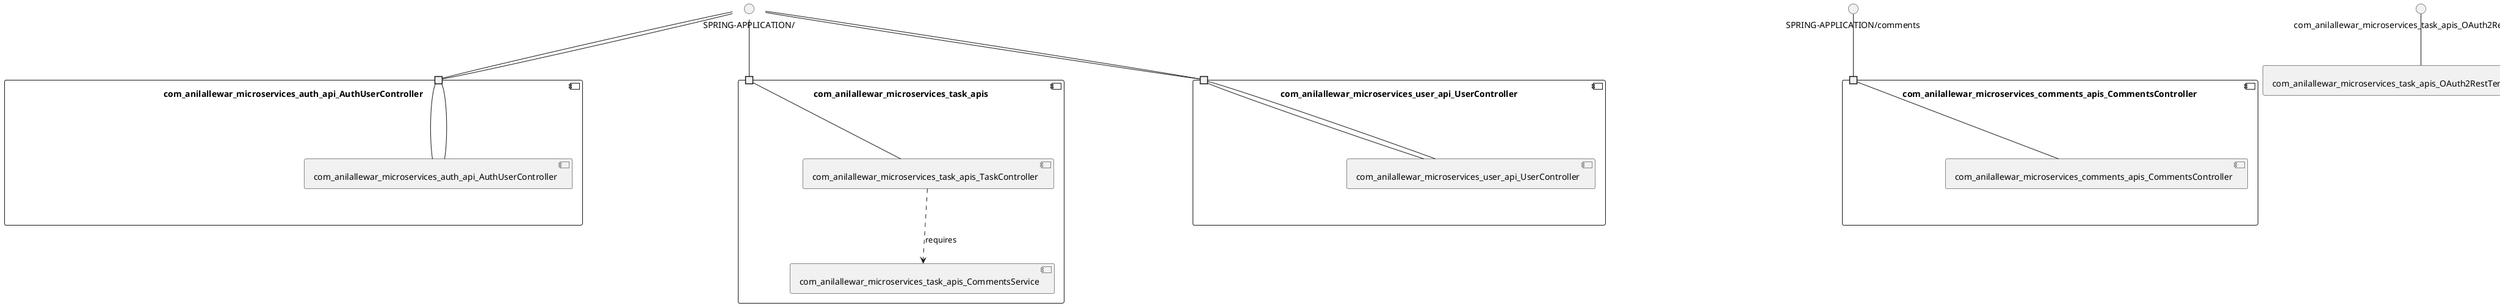 @startuml
skinparam fixCircleLabelOverlapping true
skinparam componentStyle uml2
component "com_anilallewar_microservices_auth_api_AuthUserController\n\n\n\n\n\n" {
[com_anilallewar_microservices_auth_api_AuthUserController]
portin " " as com_anilallewar_microservices_auth_api_AuthUserController_requires_SPRING_APPLICATION_
portin " " as com_anilallewar_microservices_auth_api_AuthUserController_requires_SPRING_APPLICATION_
"com_anilallewar_microservices_auth_api_AuthUserController_requires_SPRING_APPLICATION_"--[com_anilallewar_microservices_auth_api_AuthUserController]
"com_anilallewar_microservices_auth_api_AuthUserController_requires_SPRING_APPLICATION_"--[com_anilallewar_microservices_auth_api_AuthUserController]
}
interface "SPRING-APPLICATION/" as interface.SPRING_APPLICATION_
interface.SPRING_APPLICATION_--"com_anilallewar_microservices_auth_api_AuthUserController_requires_SPRING_APPLICATION_"
interface "SPRING-APPLICATION/" as interface.SPRING_APPLICATION_
interface.SPRING_APPLICATION_--"com_anilallewar_microservices_auth_api_AuthUserController_requires_SPRING_APPLICATION_"
component "com_anilallewar_microservices_comments_apis_CommentsController\n\n\n\n\n\n" {
[com_anilallewar_microservices_comments_apis_CommentsController]
portin " " as com_anilallewar_microservices_comments_apis_CommentsController_requires_SPRING_APPLICATION_comments
"com_anilallewar_microservices_comments_apis_CommentsController_requires_SPRING_APPLICATION_comments"--[com_anilallewar_microservices_comments_apis_CommentsController]
}
interface "SPRING-APPLICATION/comments" as interface.SPRING_APPLICATION_comments
interface.SPRING_APPLICATION_comments--"com_anilallewar_microservices_comments_apis_CommentsController_requires_SPRING_APPLICATION_comments"
component "com_anilallewar_microservices_task_apis\n\n\n\n\n\n" {
[com_anilallewar_microservices_task_apis_TaskController]
[com_anilallewar_microservices_task_apis_CommentsService]
portin " " as com_anilallewar_microservices_task_apis_requires_SPRING_APPLICATION_
[com_anilallewar_microservices_task_apis_TaskController]..>[com_anilallewar_microservices_task_apis_CommentsService] : requires
"com_anilallewar_microservices_task_apis_requires_SPRING_APPLICATION_"--[com_anilallewar_microservices_task_apis_TaskController]
}
interface "SPRING-APPLICATION/" as interface.SPRING_APPLICATION_
interface.SPRING_APPLICATION_--"com_anilallewar_microservices_task_apis_requires_SPRING_APPLICATION_"
component "com_anilallewar_microservices_user_api_UserController\n\n\n\n\n\n" {
[com_anilallewar_microservices_user_api_UserController]
portin " " as com_anilallewar_microservices_user_api_UserController_requires_SPRING_APPLICATION_
portin " " as com_anilallewar_microservices_user_api_UserController_requires_SPRING_APPLICATION_
"com_anilallewar_microservices_user_api_UserController_requires_SPRING_APPLICATION_"--[com_anilallewar_microservices_user_api_UserController]
"com_anilallewar_microservices_user_api_UserController_requires_SPRING_APPLICATION_"--[com_anilallewar_microservices_user_api_UserController]
}
interface "SPRING-APPLICATION/" as interface.SPRING_APPLICATION_
interface.SPRING_APPLICATION_--"com_anilallewar_microservices_user_api_UserController_requires_SPRING_APPLICATION_"
interface "SPRING-APPLICATION/" as interface.SPRING_APPLICATION_
interface.SPRING_APPLICATION_--"com_anilallewar_microservices_user_api_UserController_requires_SPRING_APPLICATION_"
interface "com_anilallewar_microservices_task_apis_OAuth2RestTemplate" as interface.com_anilallewar_microservices_task_apis_OAuth2RestTemplate
interface.com_anilallewar_microservices_task_apis_OAuth2RestTemplate--[com_anilallewar_microservices_task_apis_OAuth2RestTemplate_Provider]

@enduml
